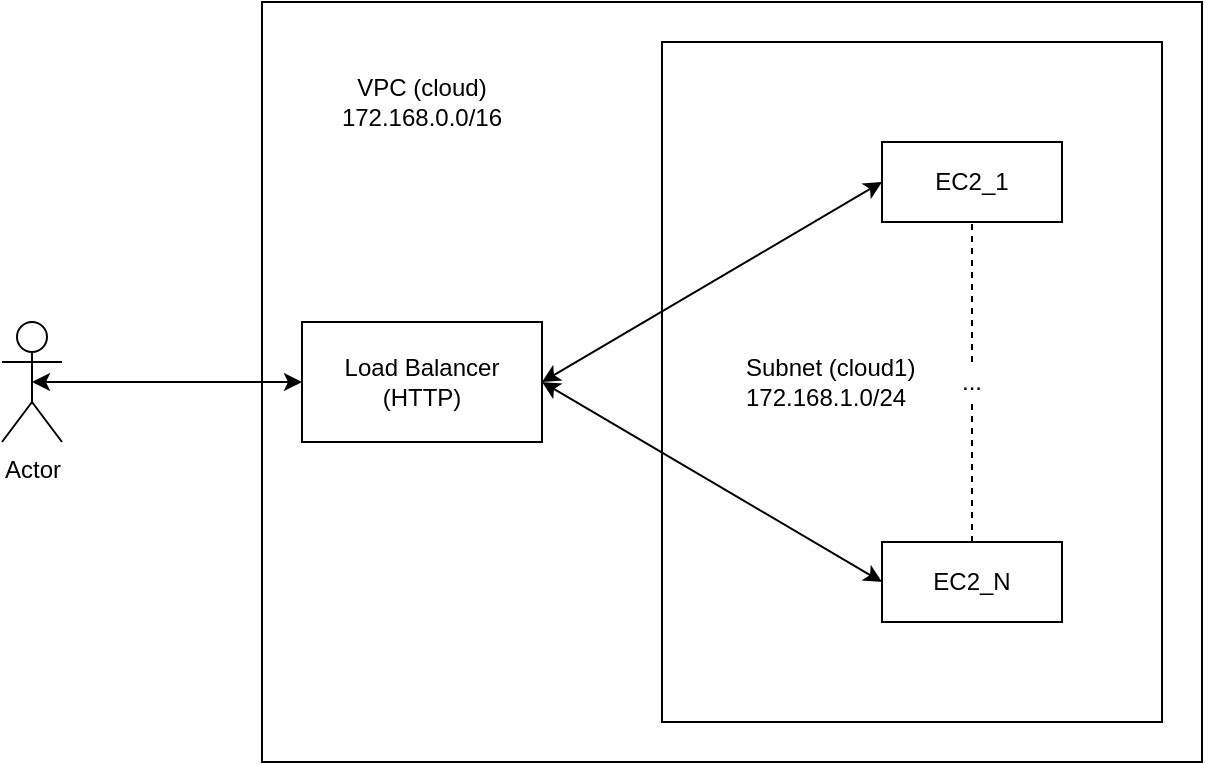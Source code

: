 <mxfile version="12.6.7" type="device"><diagram id="ePsyg8CTY1Ullw9iOmPY" name="Page-1"><mxGraphModel dx="1472" dy="861" grid="1" gridSize="10" guides="1" tooltips="1" connect="1" arrows="1" fold="1" page="1" pageScale="1" pageWidth="827" pageHeight="1169" math="0" shadow="0"><root><mxCell id="0"/><mxCell id="1" parent="0"/><mxCell id="_EKfnColy8eTAaDvWuE0-3" value="Actor" style="shape=umlActor;verticalLabelPosition=bottom;labelBackgroundColor=#ffffff;verticalAlign=top;html=1;outlineConnect=0;" parent="1" vertex="1"><mxGeometry x="60" y="350" width="30" height="60" as="geometry"/></mxCell><mxCell id="_EKfnColy8eTAaDvWuE0-6" value="&lt;blockquote style=&quot;margin: 0 0 0 40px ; border: none ; padding: 0px&quot;&gt;&lt;br&gt;&lt;/blockquote&gt;" style="rounded=0;whiteSpace=wrap;html=1;align=left;" parent="1" vertex="1"><mxGeometry x="190" y="190" width="470" height="380" as="geometry"/></mxCell><mxCell id="_EKfnColy8eTAaDvWuE0-7" value="&lt;blockquote style=&quot;margin: 0 0 0 40px ; border: none ; padding: 0px&quot;&gt;Subnet (cloud1)&lt;br&gt;172.168.1.0/24&lt;/blockquote&gt;" style="rounded=0;whiteSpace=wrap;html=1;align=left;" parent="1" vertex="1"><mxGeometry x="390" y="210" width="250" height="340" as="geometry"/></mxCell><mxCell id="_EKfnColy8eTAaDvWuE0-8" value="EC2_1" style="rounded=0;whiteSpace=wrap;html=1;" parent="1" vertex="1"><mxGeometry x="500" y="260" width="90" height="40" as="geometry"/></mxCell><mxCell id="_EKfnColy8eTAaDvWuE0-10" value="EC2_N" style="rounded=0;whiteSpace=wrap;html=1;" parent="1" vertex="1"><mxGeometry x="500" y="460" width="90" height="40" as="geometry"/></mxCell><mxCell id="_EKfnColy8eTAaDvWuE0-11" value="" style="endArrow=none;dashed=1;html=1;entryX=0.5;entryY=1;entryDx=0;entryDy=0;exitX=0.5;exitY=0;exitDx=0;exitDy=0;" parent="1" source="_EKfnColy8eTAaDvWuE0-13" target="_EKfnColy8eTAaDvWuE0-8" edge="1"><mxGeometry width="50" height="50" relative="1" as="geometry"><mxPoint x="190" y="640" as="sourcePoint"/><mxPoint x="240" y="590" as="targetPoint"/></mxGeometry></mxCell><mxCell id="_EKfnColy8eTAaDvWuE0-13" value="..." style="text;html=1;strokeColor=none;fillColor=none;align=center;verticalAlign=middle;whiteSpace=wrap;rounded=0;" parent="1" vertex="1"><mxGeometry x="525" y="370" width="40" height="20" as="geometry"/></mxCell><mxCell id="_EKfnColy8eTAaDvWuE0-14" value="" style="endArrow=none;dashed=1;html=1;entryX=0.5;entryY=1;entryDx=0;entryDy=0;exitX=0.5;exitY=0;exitDx=0;exitDy=0;" parent="1" source="_EKfnColy8eTAaDvWuE0-10" target="_EKfnColy8eTAaDvWuE0-13" edge="1"><mxGeometry width="50" height="50" relative="1" as="geometry"><mxPoint x="545" y="460" as="sourcePoint"/><mxPoint x="545" y="300" as="targetPoint"/></mxGeometry></mxCell><mxCell id="_EKfnColy8eTAaDvWuE0-18" value="Load Balancer&lt;br&gt;(HTTP)" style="rounded=0;whiteSpace=wrap;html=1;" parent="1" vertex="1"><mxGeometry x="210" y="350" width="120" height="60" as="geometry"/></mxCell><mxCell id="_EKfnColy8eTAaDvWuE0-19" value="&lt;span style=&quot;text-align: left&quot;&gt;VPC (cloud)&lt;br&gt;172.168.0.0/16&lt;br&gt;&lt;/span&gt;" style="text;html=1;strokeColor=none;fillColor=none;align=center;verticalAlign=middle;whiteSpace=wrap;rounded=0;" parent="1" vertex="1"><mxGeometry x="215" y="230" width="110" height="20" as="geometry"/></mxCell><mxCell id="_EKfnColy8eTAaDvWuE0-23" value="" style="endArrow=classic;startArrow=classic;html=1;exitX=0.5;exitY=0.5;exitDx=0;exitDy=0;exitPerimeter=0;entryX=0;entryY=0.5;entryDx=0;entryDy=0;" parent="1" source="_EKfnColy8eTAaDvWuE0-3" target="_EKfnColy8eTAaDvWuE0-18" edge="1"><mxGeometry width="50" height="50" relative="1" as="geometry"><mxPoint x="30" y="640" as="sourcePoint"/><mxPoint x="80" y="590" as="targetPoint"/></mxGeometry></mxCell><mxCell id="_EKfnColy8eTAaDvWuE0-24" value="" style="endArrow=classic;startArrow=classic;html=1;entryX=1;entryY=0.5;entryDx=0;entryDy=0;exitX=0;exitY=0.5;exitDx=0;exitDy=0;" parent="1" source="_EKfnColy8eTAaDvWuE0-8" target="_EKfnColy8eTAaDvWuE0-18" edge="1"><mxGeometry width="50" height="50" relative="1" as="geometry"><mxPoint x="30" y="640" as="sourcePoint"/><mxPoint x="80" y="590" as="targetPoint"/></mxGeometry></mxCell><mxCell id="_EKfnColy8eTAaDvWuE0-25" value="" style="endArrow=classic;startArrow=classic;html=1;entryX=1;entryY=0.5;entryDx=0;entryDy=0;exitX=0;exitY=0.5;exitDx=0;exitDy=0;" parent="1" source="_EKfnColy8eTAaDvWuE0-10" target="_EKfnColy8eTAaDvWuE0-18" edge="1"><mxGeometry width="50" height="50" relative="1" as="geometry"><mxPoint x="30" y="640" as="sourcePoint"/><mxPoint x="80" y="590" as="targetPoint"/></mxGeometry></mxCell></root></mxGraphModel></diagram></mxfile>